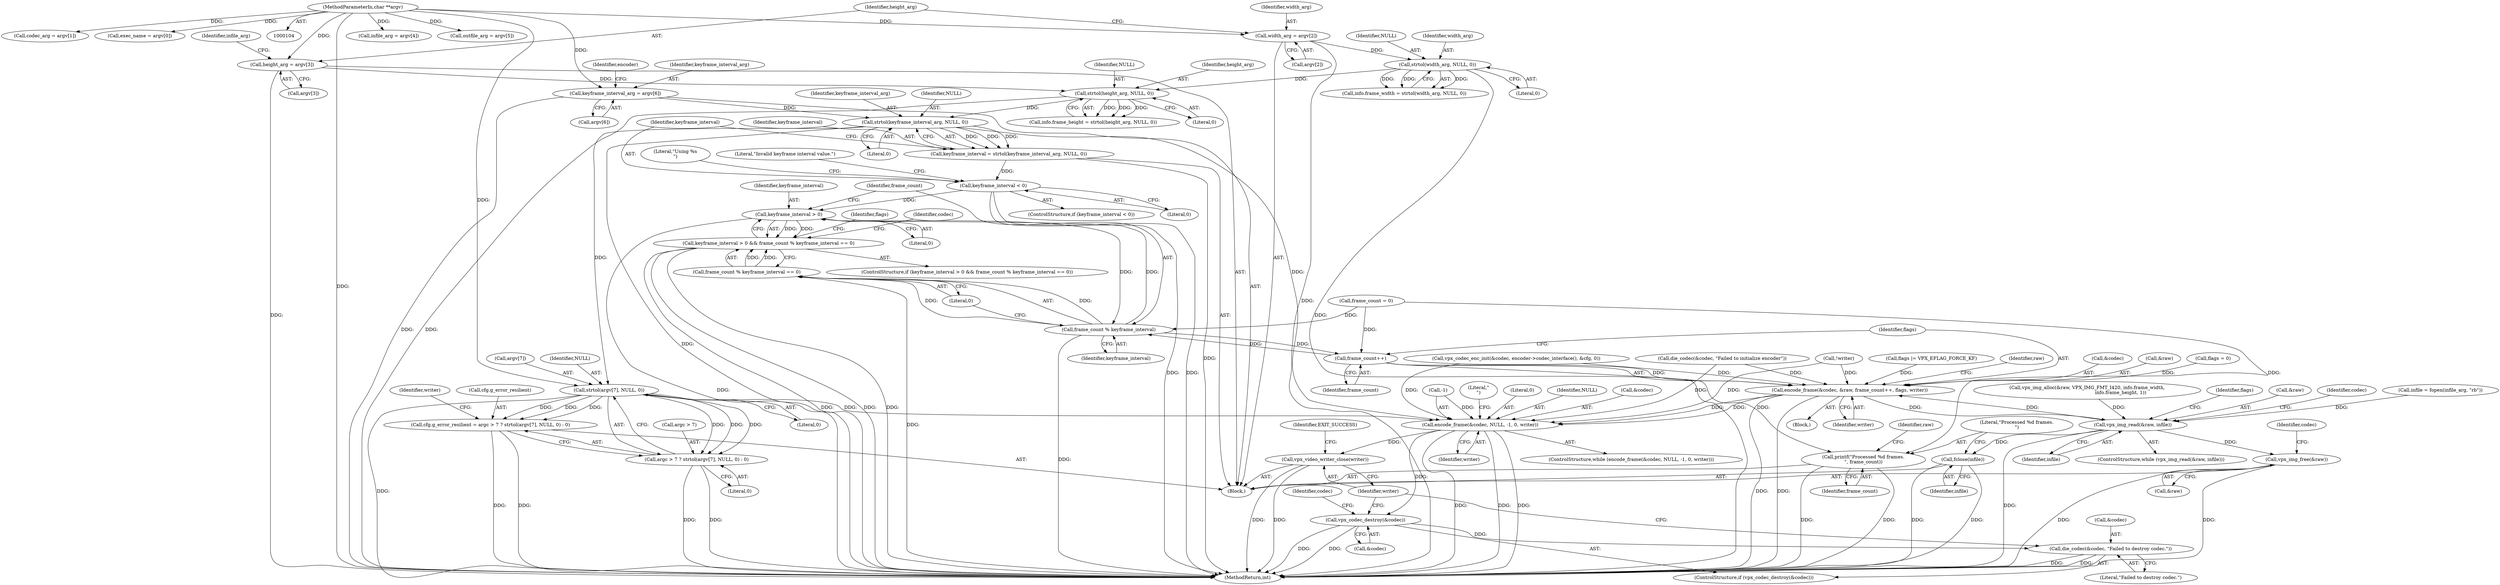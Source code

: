 digraph "0_Android_5a9753fca56f0eeb9f61e342b2fccffc364f9426_14@pointer" {
"1000309" [label="(Call,strtol(keyframe_interval_arg, NULL, 0))"];
"1000203" [label="(Call,keyframe_interval_arg = argv[6])"];
"1000106" [label="(MethodParameterIn,char **argv)"];
"1000236" [label="(Call,strtol(height_arg, NULL, 0))"];
"1000188" [label="(Call,height_arg = argv[3])"];
"1000228" [label="(Call,strtol(width_arg, NULL, 0))"];
"1000183" [label="(Call,width_arg = argv[2])"];
"1000307" [label="(Call,keyframe_interval = strtol(keyframe_interval_arg, NULL, 0))"];
"1000314" [label="(Call,keyframe_interval < 0)"];
"1000439" [label="(Call,keyframe_interval > 0)"];
"1000438" [label="(Call,keyframe_interval > 0 && frame_count % keyframe_interval == 0)"];
"1000443" [label="(Call,frame_count % keyframe_interval)"];
"1000442" [label="(Call,frame_count % keyframe_interval == 0)"];
"1000455" [label="(Call,frame_count++)"];
"1000450" [label="(Call,encode_frame(&codec, &raw, frame_count++, flags, writer))"];
"1000428" [label="(Call,vpx_img_read(&raw, infile))"];
"1000471" [label="(Call,fclose(infile))"];
"1000476" [label="(Call,vpx_img_free(&raw))"];
"1000460" [label="(Call,encode_frame(&codec, NULL, -1, 0, writer))"];
"1000480" [label="(Call,vpx_codec_destroy(&codec))"];
"1000483" [label="(Call,die_codec(&codec, \"Failed to destroy codec.\"))"];
"1000487" [label="(Call,vpx_video_writer_close(writer))"];
"1000473" [label="(Call,printf(\"Processed %d frames.\n\", frame_count))"];
"1000385" [label="(Call,strtol(argv[7], NULL, 0))"];
"1000377" [label="(Call,cfg.g_error_resilient = argc > 7 ? strtol(argv[7], NULL, 0) : 0)"];
"1000381" [label="(Call,argc > 7 ? strtol(argv[7], NULL, 0) : 0)"];
"1000432" [label="(Block,)"];
"1000490" [label="(Identifier,EXIT_SUCCESS)"];
"1000307" [label="(Call,keyframe_interval = strtol(keyframe_interval_arg, NULL, 0))"];
"1000193" [label="(Call,infile_arg = argv[4])"];
"1000491" [label="(MethodReturn,int)"];
"1000184" [label="(Identifier,width_arg)"];
"1000400" [label="(Call,!writer)"];
"1000440" [label="(Identifier,keyframe_interval)"];
"1000479" [label="(ControlStructure,if (vpx_codec_destroy(&codec)))"];
"1000448" [label="(Identifier,flags)"];
"1000194" [label="(Identifier,infile_arg)"];
"1000431" [label="(Identifier,infile)"];
"1000461" [label="(Call,&codec)"];
"1000390" [label="(Literal,0)"];
"1000377" [label="(Call,cfg.g_error_resilient = argc > 7 ? strtol(argv[7], NULL, 0) : 0)"];
"1000188" [label="(Call,height_arg = argv[3])"];
"1000477" [label="(Call,&raw)"];
"1000106" [label="(MethodParameterIn,char **argv)"];
"1000183" [label="(Call,width_arg = argv[2])"];
"1000486" [label="(Literal,\"Failed to destroy codec.\")"];
"1000434" [label="(Call,flags = 0)"];
"1000475" [label="(Identifier,frame_count)"];
"1000314" [label="(Call,keyframe_interval < 0)"];
"1000471" [label="(Call,fclose(infile))"];
"1000427" [label="(ControlStructure,while (vpx_img_read(&raw, infile)))"];
"1000203" [label="(Call,keyframe_interval_arg = argv[6])"];
"1000320" [label="(Literal,\"Using %s\n\")"];
"1000382" [label="(Call,argc > 7)"];
"1000204" [label="(Identifier,keyframe_interval_arg)"];
"1000318" [label="(Literal,\"Invalid keyframe interval value.\")"];
"1000452" [label="(Identifier,codec)"];
"1000478" [label="(Identifier,raw)"];
"1000435" [label="(Identifier,flags)"];
"1000450" [label="(Call,encode_frame(&codec, &raw, frame_count++, flags, writer))"];
"1000198" [label="(Call,outfile_arg = argv[5])"];
"1000224" [label="(Call,info.frame_width = strtol(width_arg, NULL, 0))"];
"1000474" [label="(Literal,\"Processed %d frames.\n\")"];
"1000178" [label="(Call,codec_arg = argv[1])"];
"1000311" [label="(Identifier,NULL)"];
"1000228" [label="(Call,strtol(width_arg, NULL, 0))"];
"1000464" [label="(Call,-1)"];
"1000485" [label="(Identifier,codec)"];
"1000115" [label="(Call,frame_count = 0)"];
"1000416" [label="(Call,vpx_codec_enc_init(&codec, encoder->codec_interface(), &cfg, 0))"];
"1000437" [label="(ControlStructure,if (keyframe_interval > 0 && frame_count % keyframe_interval == 0))"];
"1000473" [label="(Call,printf(\"Processed %d frames.\n\", frame_count))"];
"1000470" [label="(Literal,\"\n\")"];
"1000428" [label="(Call,vpx_img_read(&raw, infile))"];
"1000385" [label="(Call,strtol(argv[7], NULL, 0))"];
"1000315" [label="(Identifier,keyframe_interval)"];
"1000386" [label="(Call,argv[7])"];
"1000236" [label="(Call,strtol(height_arg, NULL, 0))"];
"1000423" [label="(Call,die_codec(&codec, \"Failed to initialize encoder\"))"];
"1000309" [label="(Call,strtol(keyframe_interval_arg, NULL, 0))"];
"1000447" [label="(Call,flags |= VPX_EFLAG_FORCE_KF)"];
"1000488" [label="(Identifier,writer)"];
"1000472" [label="(Identifier,infile)"];
"1000476" [label="(Call,vpx_img_free(&raw))"];
"1000316" [label="(Literal,0)"];
"1000458" [label="(Identifier,writer)"];
"1000389" [label="(Identifier,NULL)"];
"1000460" [label="(Call,encode_frame(&codec, NULL, -1, 0, writer))"];
"1000482" [label="(Identifier,codec)"];
"1000430" [label="(Identifier,raw)"];
"1000466" [label="(Literal,0)"];
"1000443" [label="(Call,frame_count % keyframe_interval)"];
"1000451" [label="(Call,&codec)"];
"1000446" [label="(Literal,0)"];
"1000229" [label="(Identifier,width_arg)"];
"1000481" [label="(Call,&codec)"];
"1000231" [label="(Literal,0)"];
"1000438" [label="(Call,keyframe_interval > 0 && frame_count % keyframe_interval == 0)"];
"1000480" [label="(Call,vpx_codec_destroy(&codec))"];
"1000391" [label="(Literal,0)"];
"1000453" [label="(Call,&raw)"];
"1000429" [label="(Call,&raw)"];
"1000444" [label="(Identifier,frame_count)"];
"1000457" [label="(Identifier,flags)"];
"1000237" [label="(Identifier,height_arg)"];
"1000209" [label="(Identifier,encoder)"];
"1000439" [label="(Call,keyframe_interval > 0)"];
"1000445" [label="(Identifier,keyframe_interval)"];
"1000455" [label="(Call,frame_count++)"];
"1000381" [label="(Call,argc > 7 ? strtol(argv[7], NULL, 0) : 0)"];
"1000459" [label="(ControlStructure,while (encode_frame(&codec, NULL, -1, 0, writer)))"];
"1000205" [label="(Call,argv[6])"];
"1000456" [label="(Identifier,frame_count)"];
"1000185" [label="(Call,argv[2])"];
"1000312" [label="(Literal,0)"];
"1000238" [label="(Identifier,NULL)"];
"1000308" [label="(Identifier,keyframe_interval)"];
"1000467" [label="(Identifier,writer)"];
"1000167" [label="(Call,exec_name = argv[0])"];
"1000483" [label="(Call,die_codec(&codec, \"Failed to destroy codec.\"))"];
"1000462" [label="(Identifier,codec)"];
"1000189" [label="(Identifier,height_arg)"];
"1000442" [label="(Call,frame_count % keyframe_interval == 0)"];
"1000232" [label="(Call,info.frame_height = strtol(height_arg, NULL, 0))"];
"1000393" [label="(Identifier,writer)"];
"1000441" [label="(Literal,0)"];
"1000107" [label="(Block,)"];
"1000190" [label="(Call,argv[3])"];
"1000313" [label="(ControlStructure,if (keyframe_interval < 0))"];
"1000310" [label="(Identifier,keyframe_interval_arg)"];
"1000407" [label="(Call,infile = fopen(infile_arg, \"rb\"))"];
"1000463" [label="(Identifier,NULL)"];
"1000293" [label="(Call,vpx_img_alloc(&raw, VPX_IMG_FMT_I420, info.frame_width,\n                                             info.frame_height, 1))"];
"1000378" [label="(Call,cfg.g_error_resilient)"];
"1000484" [label="(Call,&codec)"];
"1000230" [label="(Identifier,NULL)"];
"1000239" [label="(Literal,0)"];
"1000487" [label="(Call,vpx_video_writer_close(writer))"];
"1000309" -> "1000307"  [label="AST: "];
"1000309" -> "1000312"  [label="CFG: "];
"1000310" -> "1000309"  [label="AST: "];
"1000311" -> "1000309"  [label="AST: "];
"1000312" -> "1000309"  [label="AST: "];
"1000307" -> "1000309"  [label="CFG: "];
"1000309" -> "1000491"  [label="DDG: "];
"1000309" -> "1000307"  [label="DDG: "];
"1000309" -> "1000307"  [label="DDG: "];
"1000309" -> "1000307"  [label="DDG: "];
"1000203" -> "1000309"  [label="DDG: "];
"1000236" -> "1000309"  [label="DDG: "];
"1000309" -> "1000385"  [label="DDG: "];
"1000309" -> "1000460"  [label="DDG: "];
"1000203" -> "1000107"  [label="AST: "];
"1000203" -> "1000205"  [label="CFG: "];
"1000204" -> "1000203"  [label="AST: "];
"1000205" -> "1000203"  [label="AST: "];
"1000209" -> "1000203"  [label="CFG: "];
"1000203" -> "1000491"  [label="DDG: "];
"1000106" -> "1000203"  [label="DDG: "];
"1000106" -> "1000104"  [label="AST: "];
"1000106" -> "1000491"  [label="DDG: "];
"1000106" -> "1000167"  [label="DDG: "];
"1000106" -> "1000178"  [label="DDG: "];
"1000106" -> "1000183"  [label="DDG: "];
"1000106" -> "1000188"  [label="DDG: "];
"1000106" -> "1000193"  [label="DDG: "];
"1000106" -> "1000198"  [label="DDG: "];
"1000106" -> "1000385"  [label="DDG: "];
"1000236" -> "1000232"  [label="AST: "];
"1000236" -> "1000239"  [label="CFG: "];
"1000237" -> "1000236"  [label="AST: "];
"1000238" -> "1000236"  [label="AST: "];
"1000239" -> "1000236"  [label="AST: "];
"1000232" -> "1000236"  [label="CFG: "];
"1000236" -> "1000491"  [label="DDG: "];
"1000236" -> "1000232"  [label="DDG: "];
"1000236" -> "1000232"  [label="DDG: "];
"1000236" -> "1000232"  [label="DDG: "];
"1000188" -> "1000236"  [label="DDG: "];
"1000228" -> "1000236"  [label="DDG: "];
"1000188" -> "1000107"  [label="AST: "];
"1000188" -> "1000190"  [label="CFG: "];
"1000189" -> "1000188"  [label="AST: "];
"1000190" -> "1000188"  [label="AST: "];
"1000194" -> "1000188"  [label="CFG: "];
"1000188" -> "1000491"  [label="DDG: "];
"1000228" -> "1000224"  [label="AST: "];
"1000228" -> "1000231"  [label="CFG: "];
"1000229" -> "1000228"  [label="AST: "];
"1000230" -> "1000228"  [label="AST: "];
"1000231" -> "1000228"  [label="AST: "];
"1000224" -> "1000228"  [label="CFG: "];
"1000228" -> "1000491"  [label="DDG: "];
"1000228" -> "1000224"  [label="DDG: "];
"1000228" -> "1000224"  [label="DDG: "];
"1000228" -> "1000224"  [label="DDG: "];
"1000183" -> "1000228"  [label="DDG: "];
"1000183" -> "1000107"  [label="AST: "];
"1000183" -> "1000185"  [label="CFG: "];
"1000184" -> "1000183"  [label="AST: "];
"1000185" -> "1000183"  [label="AST: "];
"1000189" -> "1000183"  [label="CFG: "];
"1000183" -> "1000491"  [label="DDG: "];
"1000307" -> "1000107"  [label="AST: "];
"1000308" -> "1000307"  [label="AST: "];
"1000315" -> "1000307"  [label="CFG: "];
"1000307" -> "1000491"  [label="DDG: "];
"1000307" -> "1000314"  [label="DDG: "];
"1000314" -> "1000313"  [label="AST: "];
"1000314" -> "1000316"  [label="CFG: "];
"1000315" -> "1000314"  [label="AST: "];
"1000316" -> "1000314"  [label="AST: "];
"1000318" -> "1000314"  [label="CFG: "];
"1000320" -> "1000314"  [label="CFG: "];
"1000314" -> "1000491"  [label="DDG: "];
"1000314" -> "1000491"  [label="DDG: "];
"1000314" -> "1000439"  [label="DDG: "];
"1000439" -> "1000438"  [label="AST: "];
"1000439" -> "1000441"  [label="CFG: "];
"1000440" -> "1000439"  [label="AST: "];
"1000441" -> "1000439"  [label="AST: "];
"1000444" -> "1000439"  [label="CFG: "];
"1000438" -> "1000439"  [label="CFG: "];
"1000439" -> "1000491"  [label="DDG: "];
"1000439" -> "1000438"  [label="DDG: "];
"1000439" -> "1000438"  [label="DDG: "];
"1000443" -> "1000439"  [label="DDG: "];
"1000439" -> "1000443"  [label="DDG: "];
"1000438" -> "1000437"  [label="AST: "];
"1000438" -> "1000442"  [label="CFG: "];
"1000442" -> "1000438"  [label="AST: "];
"1000448" -> "1000438"  [label="CFG: "];
"1000452" -> "1000438"  [label="CFG: "];
"1000438" -> "1000491"  [label="DDG: "];
"1000438" -> "1000491"  [label="DDG: "];
"1000438" -> "1000491"  [label="DDG: "];
"1000442" -> "1000438"  [label="DDG: "];
"1000442" -> "1000438"  [label="DDG: "];
"1000443" -> "1000442"  [label="AST: "];
"1000443" -> "1000445"  [label="CFG: "];
"1000444" -> "1000443"  [label="AST: "];
"1000445" -> "1000443"  [label="AST: "];
"1000446" -> "1000443"  [label="CFG: "];
"1000443" -> "1000491"  [label="DDG: "];
"1000443" -> "1000442"  [label="DDG: "];
"1000443" -> "1000442"  [label="DDG: "];
"1000115" -> "1000443"  [label="DDG: "];
"1000455" -> "1000443"  [label="DDG: "];
"1000443" -> "1000455"  [label="DDG: "];
"1000442" -> "1000446"  [label="CFG: "];
"1000446" -> "1000442"  [label="AST: "];
"1000442" -> "1000491"  [label="DDG: "];
"1000455" -> "1000450"  [label="AST: "];
"1000455" -> "1000456"  [label="CFG: "];
"1000456" -> "1000455"  [label="AST: "];
"1000457" -> "1000455"  [label="CFG: "];
"1000455" -> "1000450"  [label="DDG: "];
"1000115" -> "1000455"  [label="DDG: "];
"1000455" -> "1000473"  [label="DDG: "];
"1000450" -> "1000432"  [label="AST: "];
"1000450" -> "1000458"  [label="CFG: "];
"1000451" -> "1000450"  [label="AST: "];
"1000453" -> "1000450"  [label="AST: "];
"1000457" -> "1000450"  [label="AST: "];
"1000458" -> "1000450"  [label="AST: "];
"1000430" -> "1000450"  [label="CFG: "];
"1000450" -> "1000491"  [label="DDG: "];
"1000450" -> "1000491"  [label="DDG: "];
"1000450" -> "1000428"  [label="DDG: "];
"1000423" -> "1000450"  [label="DDG: "];
"1000416" -> "1000450"  [label="DDG: "];
"1000428" -> "1000450"  [label="DDG: "];
"1000434" -> "1000450"  [label="DDG: "];
"1000447" -> "1000450"  [label="DDG: "];
"1000400" -> "1000450"  [label="DDG: "];
"1000450" -> "1000460"  [label="DDG: "];
"1000450" -> "1000460"  [label="DDG: "];
"1000428" -> "1000427"  [label="AST: "];
"1000428" -> "1000431"  [label="CFG: "];
"1000429" -> "1000428"  [label="AST: "];
"1000431" -> "1000428"  [label="AST: "];
"1000435" -> "1000428"  [label="CFG: "];
"1000462" -> "1000428"  [label="CFG: "];
"1000428" -> "1000491"  [label="DDG: "];
"1000293" -> "1000428"  [label="DDG: "];
"1000407" -> "1000428"  [label="DDG: "];
"1000428" -> "1000471"  [label="DDG: "];
"1000428" -> "1000476"  [label="DDG: "];
"1000471" -> "1000107"  [label="AST: "];
"1000471" -> "1000472"  [label="CFG: "];
"1000472" -> "1000471"  [label="AST: "];
"1000474" -> "1000471"  [label="CFG: "];
"1000471" -> "1000491"  [label="DDG: "];
"1000471" -> "1000491"  [label="DDG: "];
"1000476" -> "1000107"  [label="AST: "];
"1000476" -> "1000477"  [label="CFG: "];
"1000477" -> "1000476"  [label="AST: "];
"1000482" -> "1000476"  [label="CFG: "];
"1000476" -> "1000491"  [label="DDG: "];
"1000476" -> "1000491"  [label="DDG: "];
"1000460" -> "1000459"  [label="AST: "];
"1000460" -> "1000467"  [label="CFG: "];
"1000461" -> "1000460"  [label="AST: "];
"1000463" -> "1000460"  [label="AST: "];
"1000464" -> "1000460"  [label="AST: "];
"1000466" -> "1000460"  [label="AST: "];
"1000467" -> "1000460"  [label="AST: "];
"1000470" -> "1000460"  [label="CFG: "];
"1000460" -> "1000491"  [label="DDG: "];
"1000460" -> "1000491"  [label="DDG: "];
"1000460" -> "1000491"  [label="DDG: "];
"1000423" -> "1000460"  [label="DDG: "];
"1000416" -> "1000460"  [label="DDG: "];
"1000385" -> "1000460"  [label="DDG: "];
"1000464" -> "1000460"  [label="DDG: "];
"1000400" -> "1000460"  [label="DDG: "];
"1000460" -> "1000480"  [label="DDG: "];
"1000460" -> "1000487"  [label="DDG: "];
"1000480" -> "1000479"  [label="AST: "];
"1000480" -> "1000481"  [label="CFG: "];
"1000481" -> "1000480"  [label="AST: "];
"1000485" -> "1000480"  [label="CFG: "];
"1000488" -> "1000480"  [label="CFG: "];
"1000480" -> "1000491"  [label="DDG: "];
"1000480" -> "1000491"  [label="DDG: "];
"1000480" -> "1000483"  [label="DDG: "];
"1000483" -> "1000479"  [label="AST: "];
"1000483" -> "1000486"  [label="CFG: "];
"1000484" -> "1000483"  [label="AST: "];
"1000486" -> "1000483"  [label="AST: "];
"1000488" -> "1000483"  [label="CFG: "];
"1000483" -> "1000491"  [label="DDG: "];
"1000483" -> "1000491"  [label="DDG: "];
"1000487" -> "1000107"  [label="AST: "];
"1000487" -> "1000488"  [label="CFG: "];
"1000488" -> "1000487"  [label="AST: "];
"1000490" -> "1000487"  [label="CFG: "];
"1000487" -> "1000491"  [label="DDG: "];
"1000487" -> "1000491"  [label="DDG: "];
"1000473" -> "1000107"  [label="AST: "];
"1000473" -> "1000475"  [label="CFG: "];
"1000474" -> "1000473"  [label="AST: "];
"1000475" -> "1000473"  [label="AST: "];
"1000478" -> "1000473"  [label="CFG: "];
"1000473" -> "1000491"  [label="DDG: "];
"1000473" -> "1000491"  [label="DDG: "];
"1000115" -> "1000473"  [label="DDG: "];
"1000385" -> "1000381"  [label="AST: "];
"1000385" -> "1000390"  [label="CFG: "];
"1000386" -> "1000385"  [label="AST: "];
"1000389" -> "1000385"  [label="AST: "];
"1000390" -> "1000385"  [label="AST: "];
"1000381" -> "1000385"  [label="CFG: "];
"1000385" -> "1000491"  [label="DDG: "];
"1000385" -> "1000377"  [label="DDG: "];
"1000385" -> "1000377"  [label="DDG: "];
"1000385" -> "1000377"  [label="DDG: "];
"1000385" -> "1000381"  [label="DDG: "];
"1000385" -> "1000381"  [label="DDG: "];
"1000385" -> "1000381"  [label="DDG: "];
"1000377" -> "1000107"  [label="AST: "];
"1000377" -> "1000381"  [label="CFG: "];
"1000378" -> "1000377"  [label="AST: "];
"1000381" -> "1000377"  [label="AST: "];
"1000393" -> "1000377"  [label="CFG: "];
"1000377" -> "1000491"  [label="DDG: "];
"1000377" -> "1000491"  [label="DDG: "];
"1000381" -> "1000391"  [label="CFG: "];
"1000382" -> "1000381"  [label="AST: "];
"1000391" -> "1000381"  [label="AST: "];
"1000381" -> "1000491"  [label="DDG: "];
"1000381" -> "1000491"  [label="DDG: "];
}
